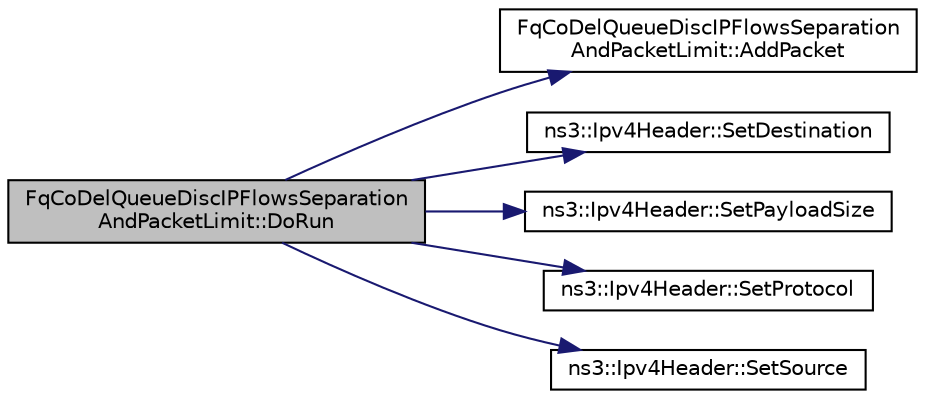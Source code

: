 digraph "FqCoDelQueueDiscIPFlowsSeparationAndPacketLimit::DoRun"
{
 // LATEX_PDF_SIZE
  edge [fontname="Helvetica",fontsize="10",labelfontname="Helvetica",labelfontsize="10"];
  node [fontname="Helvetica",fontsize="10",shape=record];
  rankdir="LR";
  Node1 [label="FqCoDelQueueDiscIPFlowsSeparation\lAndPacketLimit::DoRun",height=0.2,width=0.4,color="black", fillcolor="grey75", style="filled", fontcolor="black",tooltip="Implementation to actually run this TestCase."];
  Node1 -> Node2 [color="midnightblue",fontsize="10",style="solid",fontname="Helvetica"];
  Node2 [label="FqCoDelQueueDiscIPFlowsSeparation\lAndPacketLimit::AddPacket",height=0.2,width=0.4,color="black", fillcolor="white", style="filled",URL="$class_fq_co_del_queue_disc_i_p_flows_separation_and_packet_limit.html#abcc442c698eb2bcd3b6cafe34d751297",tooltip=" "];
  Node1 -> Node3 [color="midnightblue",fontsize="10",style="solid",fontname="Helvetica"];
  Node3 [label="ns3::Ipv4Header::SetDestination",height=0.2,width=0.4,color="black", fillcolor="white", style="filled",URL="$classns3_1_1_ipv4_header.html#a154e584fb5418de7a5ce34dbb852de02",tooltip=" "];
  Node1 -> Node4 [color="midnightblue",fontsize="10",style="solid",fontname="Helvetica"];
  Node4 [label="ns3::Ipv4Header::SetPayloadSize",height=0.2,width=0.4,color="black", fillcolor="white", style="filled",URL="$classns3_1_1_ipv4_header.html#a3e961181f7839619a68bb7a2dcd483b0",tooltip=" "];
  Node1 -> Node5 [color="midnightblue",fontsize="10",style="solid",fontname="Helvetica"];
  Node5 [label="ns3::Ipv4Header::SetProtocol",height=0.2,width=0.4,color="black", fillcolor="white", style="filled",URL="$classns3_1_1_ipv4_header.html#aca424df8132b7717fb4c315fcb4ce4bf",tooltip=" "];
  Node1 -> Node6 [color="midnightblue",fontsize="10",style="solid",fontname="Helvetica"];
  Node6 [label="ns3::Ipv4Header::SetSource",height=0.2,width=0.4,color="black", fillcolor="white", style="filled",URL="$classns3_1_1_ipv4_header.html#af3c8c140e302ec4aa1dc885ce1dcc070",tooltip=" "];
}
